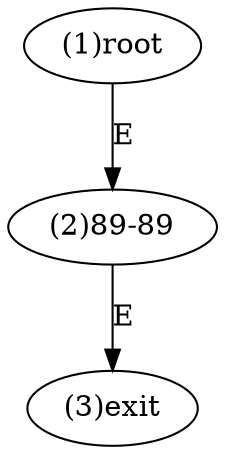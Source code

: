 digraph "" { 
1[ label="(1)root"];
2[ label="(2)89-89"];
3[ label="(3)exit"];
1->2[ label="E"];
2->3[ label="E"];
}